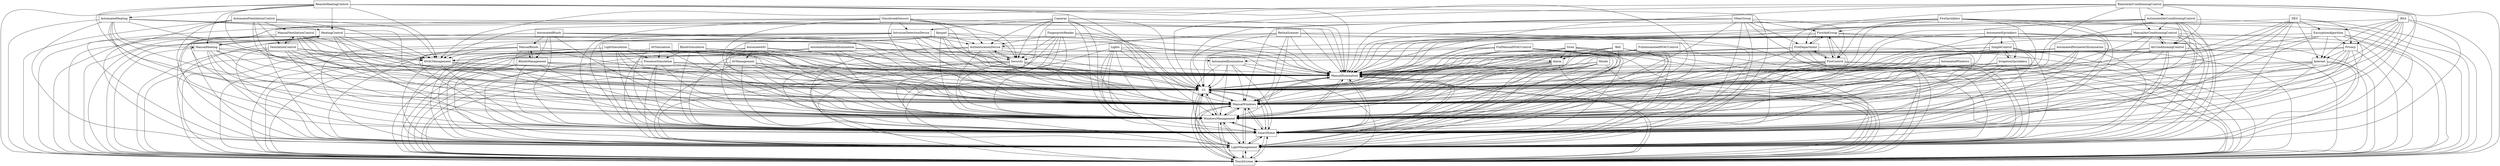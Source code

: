 digraph{
graph [rankdir=TB];
node [shape=box];
edge [arrowhead=normal];
0[label="FirstAidGroup",]
1[label="ManualBlinds",]
2[label="ManualVentilationControl",]
3[label="DES",]
4[label="AuthenticationDevice",]
5[label="ManualIlumination",]
6[label="Privacy",]
7[label="IntrusionDetectionDevice",]
8[label="RemoteHeatingControl",]
9[label="SimpleControl",]
10[label="RetinaScanner",]
11[label="GlassbreakSensors",]
12[label="Lights",]
13[label="BlindsSimulation",]
14[label="UI",]
15[label="AutomatedAV",]
16[label="TouchScreen",]
17[label="RSA",]
18[label="HVACManagement",]
19[label="Security",]
20[label="Moods",]
21[label="OtherGroup",]
22[label="FireDepartment",]
23[label="AutomatedSprinklers",]
24[label="FireSprinklers",]
25[label="Internet",]
26[label="FireControl",]
27[label="EncryptionAlgorithm",]
28[label="AutomatedAirConditioningControl",]
29[label="ManualAirConditioningControl",]
30[label="Siren",]
31[label="Bell",]
32[label="PresenceSimulation",]
33[label="IrrigationSprinklers",]
34[label="LightManagement",]
35[label="AutomatedBlinds",]
36[label="AVManagement",]
37[label="SmartHome",]
38[label="LightSimulation",]
39[label="HeatingControl",]
40[label="AutomatedInhouseIllumination",]
41[label="VentilationControl",]
42[label="WindowsManagement",]
43[label="RemoteAirConditioningControl",]
44[label="ManualWindows",]
45[label="ManualHeating",]
46[label="AutomatedIlumination",]
47[label="FullManualHVACControl",]
48[label="Alarm",]
49[label="AutomatedWindows",]
50[label="FullAutomatedHVACControl",]
51[label="BlindsManagement",]
52[label="Keypad",]
53[label="AVSimulation",]
54[label="FingerprintReader",]
55[label="AutomatedVentilationControl",]
56[label="Cameras",]
57[label="AutomatedHeating",]
58[label="AutomatedPerimeterIllumination",]
59[label="AirConditioningControl",]
0->5[label="",]
0->14[label="",]
0->16[label="",]
0->22[label="",]
0->26[label="",]
0->34[label="",]
0->37[label="",]
0->42[label="",]
0->44[label="",]
1->5[label="",]
1->14[label="",]
1->16[label="",]
1->34[label="",]
1->37[label="",]
1->42[label="",]
1->44[label="",]
1->51[label="",]
2->5[label="",]
2->14[label="",]
2->16[label="",]
2->18[label="",]
2->34[label="",]
2->37[label="",]
2->41[label="",]
2->42[label="",]
2->44[label="",]
3->5[label="",]
3->6[label="",]
3->14[label="",]
3->16[label="",]
3->25[label="",]
3->27[label="",]
3->34[label="",]
3->37[label="",]
3->42[label="",]
3->44[label="",]
4->5[label="",]
4->14[label="",]
4->16[label="",]
4->19[label="",]
4->34[label="",]
4->37[label="",]
4->42[label="",]
4->44[label="",]
5->14[label="",]
5->16[label="",]
5->34[label="",]
5->37[label="",]
5->42[label="",]
5->44[label="",]
6->5[label="",]
6->14[label="",]
6->16[label="",]
6->25[label="",]
6->34[label="",]
6->37[label="",]
6->42[label="",]
6->44[label="",]
7->4[label="",]
7->5[label="",]
7->14[label="",]
7->16[label="",]
7->19[label="",]
7->34[label="",]
7->37[label="",]
7->42[label="",]
7->44[label="",]
8->5[label="",]
8->14[label="",]
8->16[label="",]
8->18[label="",]
8->34[label="",]
8->37[label="",]
8->39[label="",]
8->42[label="",]
8->44[label="",]
8->45[label="",]
8->57[label="",]
9->5[label="",]
9->14[label="",]
9->16[label="",]
9->33[label="",]
9->34[label="",]
9->37[label="",]
9->42[label="",]
9->44[label="",]
10->4[label="",]
10->5[label="",]
10->14[label="",]
10->16[label="",]
10->19[label="",]
10->34[label="",]
10->37[label="",]
10->42[label="",]
10->44[label="",]
11->4[label="",]
11->5[label="",]
11->7[label="",]
11->14[label="",]
11->16[label="",]
11->19[label="",]
11->34[label="",]
11->37[label="",]
11->42[label="",]
11->44[label="",]
12->5[label="",]
12->14[label="",]
12->16[label="",]
12->34[label="",]
12->37[label="",]
12->42[label="",]
12->44[label="",]
12->48[label="",]
13->5[label="",]
13->14[label="",]
13->16[label="",]
13->32[label="",]
13->34[label="",]
13->37[label="",]
13->42[label="",]
13->44[label="",]
14->5[label="",]
14->16[label="",]
14->34[label="",]
14->37[label="",]
14->42[label="",]
14->44[label="",]
15->5[label="",]
15->14[label="",]
15->16[label="",]
15->34[label="",]
15->36[label="",]
15->37[label="",]
15->42[label="",]
15->44[label="",]
16->5[label="",]
16->14[label="",]
16->34[label="",]
16->37[label="",]
16->42[label="",]
16->44[label="",]
17->5[label="",]
17->6[label="",]
17->14[label="",]
17->16[label="",]
17->25[label="",]
17->27[label="",]
17->34[label="",]
17->37[label="",]
17->42[label="",]
17->44[label="",]
18->5[label="",]
18->14[label="",]
18->16[label="",]
18->34[label="",]
18->37[label="",]
18->42[label="",]
18->44[label="",]
19->4[label="",]
19->5[label="",]
19->14[label="",]
19->16[label="",]
19->34[label="",]
19->37[label="",]
19->42[label="",]
19->44[label="",]
20->5[label="",]
20->14[label="",]
20->16[label="",]
20->34[label="",]
20->37[label="",]
20->42[label="",]
20->44[label="",]
21->0[label="",]
21->5[label="",]
21->14[label="",]
21->16[label="",]
21->22[label="",]
21->26[label="",]
21->34[label="",]
21->37[label="",]
21->42[label="",]
21->44[label="",]
22->0[label="",]
22->5[label="",]
22->14[label="",]
22->16[label="",]
22->26[label="",]
22->34[label="",]
22->37[label="",]
22->42[label="",]
22->44[label="",]
23->5[label="",]
23->9[label="",]
23->14[label="",]
23->16[label="",]
23->33[label="",]
23->34[label="",]
23->37[label="",]
23->42[label="",]
23->44[label="",]
24->0[label="",]
24->5[label="",]
24->14[label="",]
24->16[label="",]
24->22[label="",]
24->26[label="",]
24->34[label="",]
24->37[label="",]
24->42[label="",]
24->44[label="",]
25->5[label="",]
25->14[label="",]
25->16[label="",]
25->34[label="",]
25->37[label="",]
25->42[label="",]
25->44[label="",]
26->0[label="",]
26->5[label="",]
26->14[label="",]
26->16[label="",]
26->22[label="",]
26->34[label="",]
26->37[label="",]
26->42[label="",]
26->44[label="",]
27->5[label="",]
27->6[label="",]
27->14[label="",]
27->16[label="",]
27->25[label="",]
27->34[label="",]
27->37[label="",]
27->42[label="",]
27->44[label="",]
28->5[label="",]
28->14[label="",]
28->16[label="",]
28->18[label="",]
28->29[label="",]
28->34[label="",]
28->37[label="",]
28->42[label="",]
28->44[label="",]
28->59[label="",]
29->5[label="",]
29->14[label="",]
29->16[label="",]
29->18[label="",]
29->34[label="",]
29->37[label="",]
29->42[label="",]
29->44[label="",]
29->59[label="",]
30->5[label="",]
30->14[label="",]
30->16[label="",]
30->34[label="",]
30->37[label="",]
30->42[label="",]
30->44[label="",]
30->48[label="",]
31->5[label="",]
31->14[label="",]
31->16[label="",]
31->34[label="",]
31->37[label="",]
31->42[label="",]
31->44[label="",]
31->48[label="",]
32->5[label="",]
32->14[label="",]
32->16[label="",]
32->34[label="",]
32->37[label="",]
32->42[label="",]
32->44[label="",]
33->5[label="",]
33->9[label="",]
33->14[label="",]
33->16[label="",]
33->34[label="",]
33->37[label="",]
33->42[label="",]
33->44[label="",]
34->5[label="",]
34->14[label="",]
34->16[label="",]
34->37[label="",]
34->42[label="",]
34->44[label="",]
35->1[label="",]
35->5[label="",]
35->14[label="",]
35->16[label="",]
35->34[label="",]
35->37[label="",]
35->42[label="",]
35->44[label="",]
35->51[label="",]
36->5[label="",]
36->14[label="",]
36->16[label="",]
36->34[label="",]
36->37[label="",]
36->42[label="",]
36->44[label="",]
37->5[label="",]
37->14[label="",]
37->16[label="",]
37->34[label="",]
37->42[label="",]
37->44[label="",]
38->5[label="",]
38->14[label="",]
38->16[label="",]
38->32[label="",]
38->34[label="",]
38->37[label="",]
38->42[label="",]
38->44[label="",]
39->5[label="",]
39->14[label="",]
39->16[label="",]
39->18[label="",]
39->34[label="",]
39->37[label="",]
39->42[label="",]
39->44[label="",]
39->45[label="",]
40->5[label="",]
40->14[label="",]
40->16[label="",]
40->34[label="",]
40->37[label="",]
40->42[label="",]
40->44[label="",]
40->46[label="",]
41->2[label="",]
41->5[label="",]
41->14[label="",]
41->16[label="",]
41->18[label="",]
41->34[label="",]
41->37[label="",]
41->42[label="",]
41->44[label="",]
42->5[label="",]
42->14[label="",]
42->16[label="",]
42->34[label="",]
42->37[label="",]
42->44[label="",]
43->5[label="",]
43->14[label="",]
43->16[label="",]
43->18[label="",]
43->28[label="",]
43->29[label="",]
43->34[label="",]
43->37[label="",]
43->42[label="",]
43->44[label="",]
43->59[label="",]
44->5[label="",]
44->14[label="",]
44->16[label="",]
44->34[label="",]
44->37[label="",]
44->42[label="",]
45->5[label="",]
45->14[label="",]
45->16[label="",]
45->18[label="",]
45->34[label="",]
45->37[label="",]
45->39[label="",]
45->42[label="",]
45->44[label="",]
46->5[label="",]
46->14[label="",]
46->16[label="",]
46->34[label="",]
46->37[label="",]
46->42[label="",]
46->44[label="",]
47->5[label="",]
47->14[label="",]
47->16[label="",]
47->18[label="",]
47->34[label="",]
47->37[label="",]
47->42[label="",]
47->44[label="",]
48->5[label="",]
48->14[label="",]
48->16[label="",]
48->34[label="",]
48->37[label="",]
48->42[label="",]
48->44[label="",]
49->5[label="",]
49->14[label="",]
49->16[label="",]
49->34[label="",]
49->37[label="",]
49->42[label="",]
49->44[label="",]
50->5[label="",]
50->14[label="",]
50->16[label="",]
50->18[label="",]
50->34[label="",]
50->37[label="",]
50->42[label="",]
50->44[label="",]
51->1[label="",]
51->5[label="",]
51->14[label="",]
51->16[label="",]
51->34[label="",]
51->37[label="",]
51->42[label="",]
51->44[label="",]
52->4[label="",]
52->5[label="",]
52->14[label="",]
52->16[label="",]
52->19[label="",]
52->34[label="",]
52->37[label="",]
52->42[label="",]
52->44[label="",]
53->5[label="",]
53->14[label="",]
53->16[label="",]
53->32[label="",]
53->34[label="",]
53->37[label="",]
53->42[label="",]
53->44[label="",]
54->4[label="",]
54->5[label="",]
54->14[label="",]
54->16[label="",]
54->19[label="",]
54->34[label="",]
54->37[label="",]
54->42[label="",]
54->44[label="",]
55->2[label="",]
55->5[label="",]
55->14[label="",]
55->16[label="",]
55->18[label="",]
55->34[label="",]
55->37[label="",]
55->41[label="",]
55->42[label="",]
55->44[label="",]
56->4[label="",]
56->5[label="",]
56->7[label="",]
56->14[label="",]
56->16[label="",]
56->19[label="",]
56->34[label="",]
56->37[label="",]
56->42[label="",]
56->44[label="",]
57->5[label="",]
57->14[label="",]
57->16[label="",]
57->18[label="",]
57->34[label="",]
57->37[label="",]
57->39[label="",]
57->42[label="",]
57->44[label="",]
57->45[label="",]
58->5[label="",]
58->14[label="",]
58->16[label="",]
58->34[label="",]
58->37[label="",]
58->42[label="",]
58->44[label="",]
58->46[label="",]
59->5[label="",]
59->14[label="",]
59->16[label="",]
59->18[label="",]
59->29[label="",]
59->34[label="",]
59->37[label="",]
59->42[label="",]
59->44[label="",]
}
